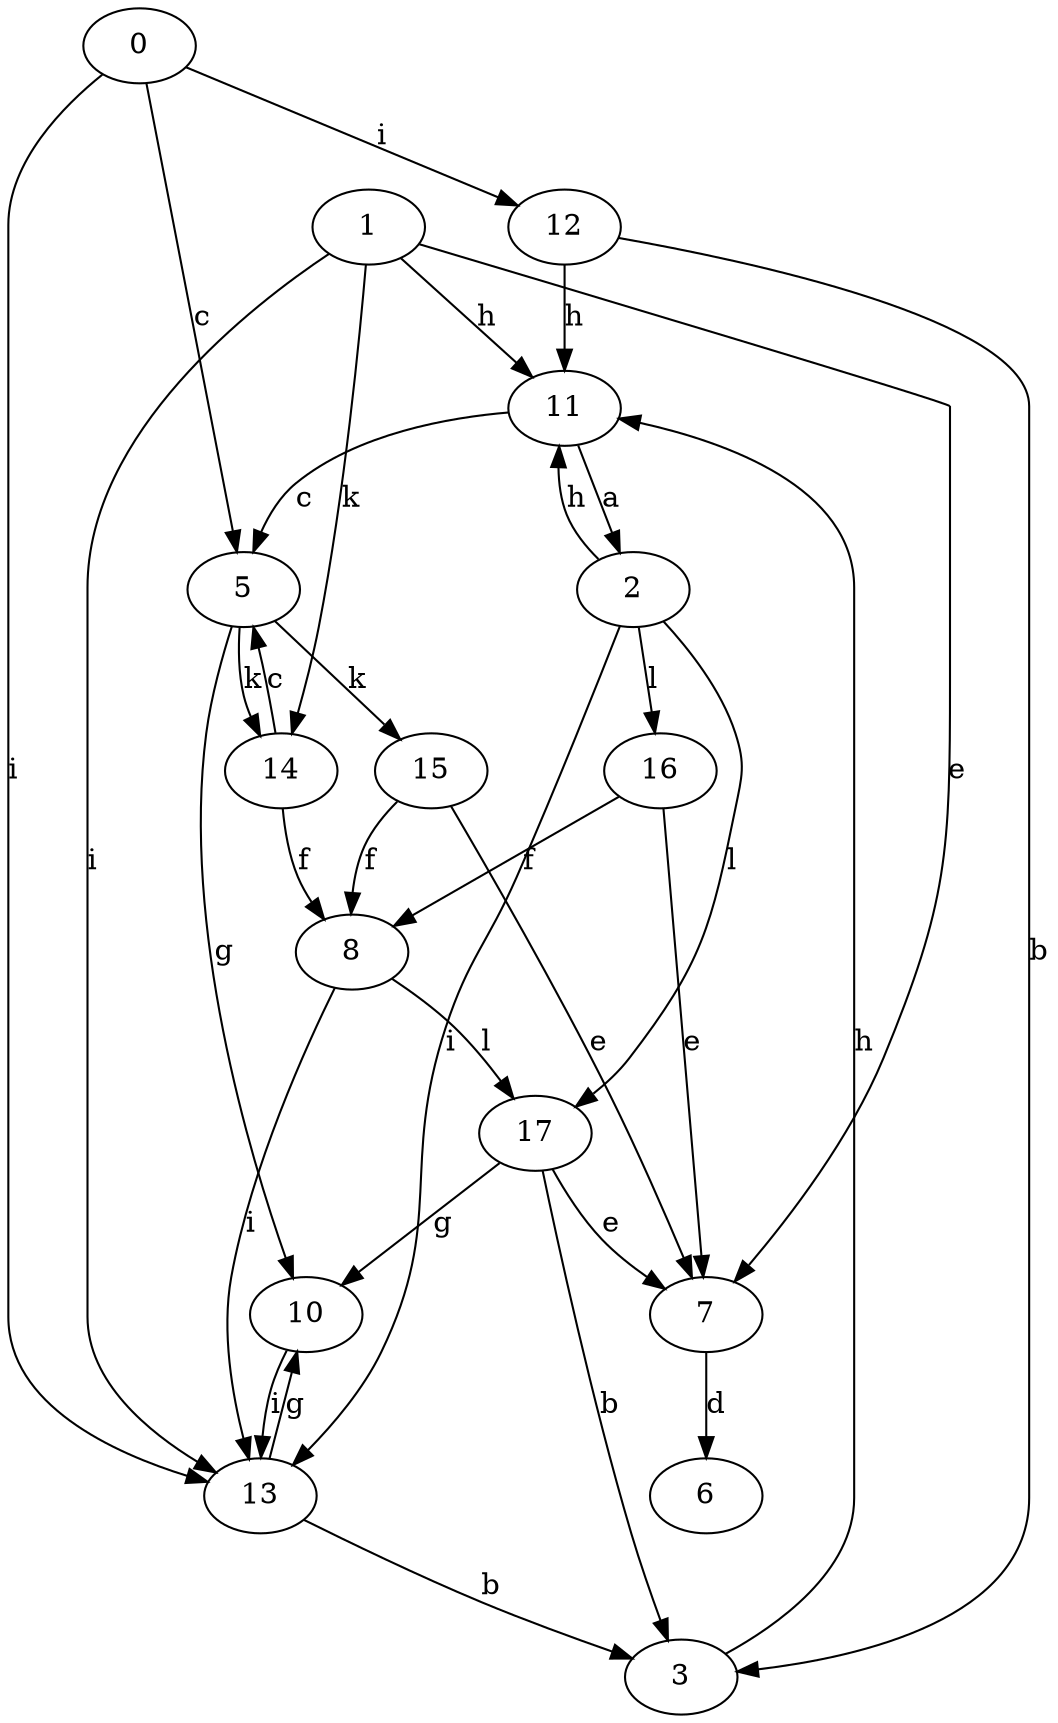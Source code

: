 strict digraph  {
1;
2;
3;
0;
5;
6;
7;
8;
10;
11;
12;
13;
14;
15;
16;
17;
1 -> 7  [label=e];
1 -> 11  [label=h];
1 -> 13  [label=i];
1 -> 14  [label=k];
2 -> 11  [label=h];
2 -> 13  [label=i];
2 -> 16  [label=l];
2 -> 17  [label=l];
3 -> 11  [label=h];
0 -> 5  [label=c];
0 -> 12  [label=i];
0 -> 13  [label=i];
5 -> 10  [label=g];
5 -> 14  [label=k];
5 -> 15  [label=k];
7 -> 6  [label=d];
8 -> 13  [label=i];
8 -> 17  [label=l];
10 -> 13  [label=i];
11 -> 2  [label=a];
11 -> 5  [label=c];
12 -> 3  [label=b];
12 -> 11  [label=h];
13 -> 3  [label=b];
13 -> 10  [label=g];
14 -> 5  [label=c];
14 -> 8  [label=f];
15 -> 7  [label=e];
15 -> 8  [label=f];
16 -> 7  [label=e];
16 -> 8  [label=f];
17 -> 3  [label=b];
17 -> 7  [label=e];
17 -> 10  [label=g];
}
